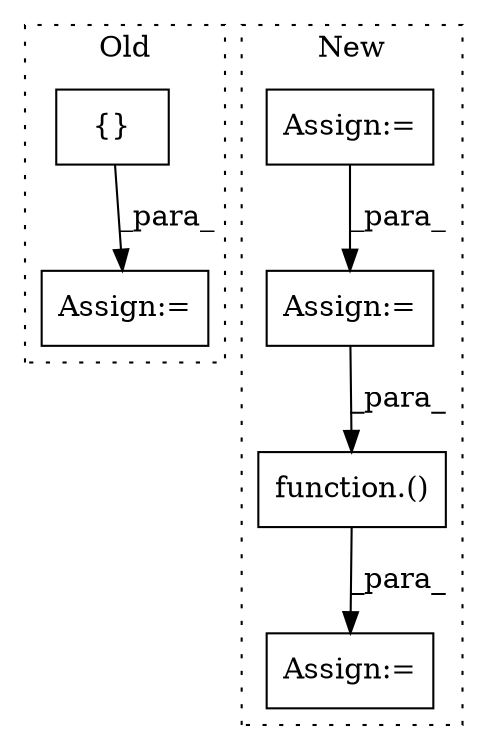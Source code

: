 digraph G {
subgraph cluster0 {
1 [label="{}" a="59" s="8142,8428" l="14,0" shape="box"];
3 [label="Assign:=" a="68" s="8727" l="3" shape="box"];
label = "Old";
style="dotted";
}
subgraph cluster1 {
2 [label="function.()" a="75" s="7670,7707" l="32,1" shape="box"];
4 [label="Assign:=" a="68" s="7667" l="3" shape="box"];
5 [label="Assign:=" a="68" s="7628" l="3" shape="box"];
6 [label="Assign:=" a="68" s="7590" l="3" shape="box"];
label = "New";
style="dotted";
}
1 -> 3 [label="_para_"];
2 -> 4 [label="_para_"];
5 -> 2 [label="_para_"];
6 -> 5 [label="_para_"];
}